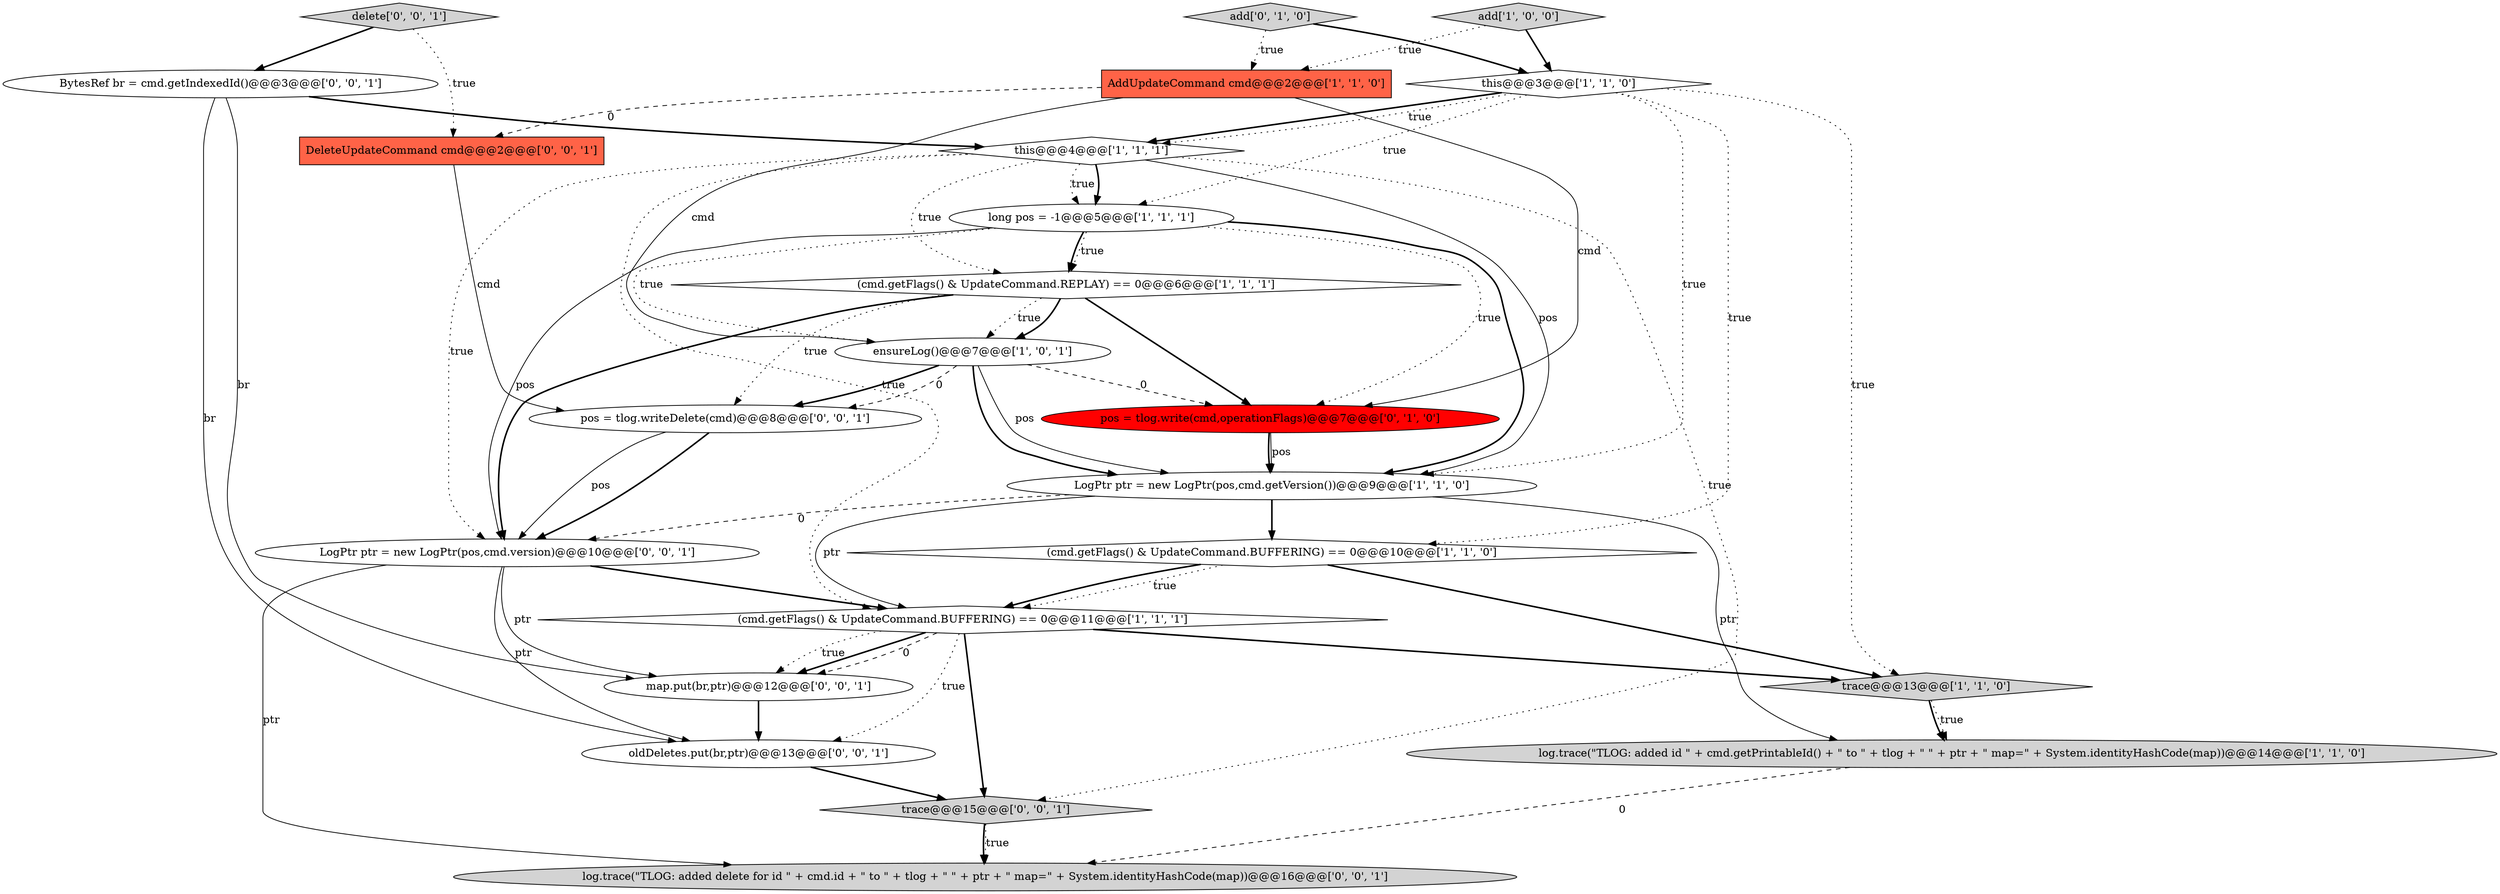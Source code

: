 digraph {
1 [style = filled, label = "ensureLog()@@@7@@@['1', '0', '1']", fillcolor = white, shape = ellipse image = "AAA0AAABBB1BBB"];
18 [style = filled, label = "oldDeletes.put(br,ptr)@@@13@@@['0', '0', '1']", fillcolor = white, shape = ellipse image = "AAA0AAABBB3BBB"];
0 [style = filled, label = "this@@@4@@@['1', '1', '1']", fillcolor = white, shape = diamond image = "AAA0AAABBB1BBB"];
5 [style = filled, label = "add['1', '0', '0']", fillcolor = lightgray, shape = diamond image = "AAA0AAABBB1BBB"];
8 [style = filled, label = "(cmd.getFlags() & UpdateCommand.REPLAY) == 0@@@6@@@['1', '1', '1']", fillcolor = white, shape = diamond image = "AAA0AAABBB1BBB"];
20 [style = filled, label = "map.put(br,ptr)@@@12@@@['0', '0', '1']", fillcolor = white, shape = ellipse image = "AAA0AAABBB3BBB"];
4 [style = filled, label = "trace@@@13@@@['1', '1', '0']", fillcolor = lightgray, shape = diamond image = "AAA0AAABBB1BBB"];
3 [style = filled, label = "(cmd.getFlags() & UpdateCommand.BUFFERING) == 0@@@11@@@['1', '1', '1']", fillcolor = white, shape = diamond image = "AAA0AAABBB1BBB"];
6 [style = filled, label = "long pos = -1@@@5@@@['1', '1', '1']", fillcolor = white, shape = ellipse image = "AAA0AAABBB1BBB"];
16 [style = filled, label = "log.trace(\"TLOG: added delete for id \" + cmd.id + \" to \" + tlog + \" \" + ptr + \" map=\" + System.identityHashCode(map))@@@16@@@['0', '0', '1']", fillcolor = lightgray, shape = ellipse image = "AAA0AAABBB3BBB"];
12 [style = filled, label = "pos = tlog.write(cmd,operationFlags)@@@7@@@['0', '1', '0']", fillcolor = red, shape = ellipse image = "AAA1AAABBB2BBB"];
7 [style = filled, label = "this@@@3@@@['1', '1', '0']", fillcolor = white, shape = diamond image = "AAA0AAABBB1BBB"];
9 [style = filled, label = "AddUpdateCommand cmd@@@2@@@['1', '1', '0']", fillcolor = tomato, shape = box image = "AAA0AAABBB1BBB"];
2 [style = filled, label = "log.trace(\"TLOG: added id \" + cmd.getPrintableId() + \" to \" + tlog + \" \" + ptr + \" map=\" + System.identityHashCode(map))@@@14@@@['1', '1', '0']", fillcolor = lightgray, shape = ellipse image = "AAA0AAABBB1BBB"];
15 [style = filled, label = "LogPtr ptr = new LogPtr(pos,cmd.version)@@@10@@@['0', '0', '1']", fillcolor = white, shape = ellipse image = "AAA0AAABBB3BBB"];
13 [style = filled, label = "add['0', '1', '0']", fillcolor = lightgray, shape = diamond image = "AAA0AAABBB2BBB"];
14 [style = filled, label = "DeleteUpdateCommand cmd@@@2@@@['0', '0', '1']", fillcolor = tomato, shape = box image = "AAA0AAABBB3BBB"];
22 [style = filled, label = "trace@@@15@@@['0', '0', '1']", fillcolor = lightgray, shape = diamond image = "AAA0AAABBB3BBB"];
10 [style = filled, label = "LogPtr ptr = new LogPtr(pos,cmd.getVersion())@@@9@@@['1', '1', '0']", fillcolor = white, shape = ellipse image = "AAA0AAABBB1BBB"];
19 [style = filled, label = "pos = tlog.writeDelete(cmd)@@@8@@@['0', '0', '1']", fillcolor = white, shape = ellipse image = "AAA0AAABBB3BBB"];
21 [style = filled, label = "BytesRef br = cmd.getIndexedId()@@@3@@@['0', '0', '1']", fillcolor = white, shape = ellipse image = "AAA0AAABBB3BBB"];
17 [style = filled, label = "delete['0', '0', '1']", fillcolor = lightgray, shape = diamond image = "AAA0AAABBB3BBB"];
11 [style = filled, label = "(cmd.getFlags() & UpdateCommand.BUFFERING) == 0@@@10@@@['1', '1', '0']", fillcolor = white, shape = diamond image = "AAA0AAABBB1BBB"];
10->15 [style = dashed, label="0"];
7->6 [style = dotted, label="true"];
7->10 [style = dotted, label="true"];
15->16 [style = solid, label="ptr"];
8->15 [style = bold, label=""];
21->0 [style = bold, label=""];
0->6 [style = bold, label=""];
22->16 [style = bold, label=""];
6->15 [style = solid, label="pos"];
0->15 [style = dotted, label="true"];
11->4 [style = bold, label=""];
1->19 [style = dashed, label="0"];
9->1 [style = solid, label="cmd"];
6->1 [style = dotted, label="true"];
17->14 [style = dotted, label="true"];
7->0 [style = bold, label=""];
4->2 [style = bold, label=""];
21->18 [style = solid, label="br"];
7->0 [style = dotted, label="true"];
0->6 [style = dotted, label="true"];
15->3 [style = bold, label=""];
3->22 [style = bold, label=""];
3->4 [style = bold, label=""];
9->12 [style = solid, label="cmd"];
0->22 [style = dotted, label="true"];
10->2 [style = solid, label="ptr"];
0->8 [style = dotted, label="true"];
10->3 [style = solid, label="ptr"];
8->1 [style = dotted, label="true"];
19->15 [style = solid, label="pos"];
8->1 [style = bold, label=""];
20->18 [style = bold, label=""];
1->12 [style = dashed, label="0"];
12->10 [style = bold, label=""];
3->20 [style = bold, label=""];
10->11 [style = bold, label=""];
18->22 [style = bold, label=""];
9->14 [style = dashed, label="0"];
1->10 [style = solid, label="pos"];
7->11 [style = dotted, label="true"];
13->9 [style = dotted, label="true"];
11->3 [style = bold, label=""];
6->8 [style = dotted, label="true"];
13->7 [style = bold, label=""];
0->10 [style = solid, label="pos"];
2->16 [style = dashed, label="0"];
3->18 [style = dotted, label="true"];
22->16 [style = dotted, label="true"];
6->10 [style = bold, label=""];
7->4 [style = dotted, label="true"];
6->8 [style = bold, label=""];
3->20 [style = dashed, label="0"];
15->18 [style = solid, label="ptr"];
8->12 [style = bold, label=""];
5->9 [style = dotted, label="true"];
5->7 [style = bold, label=""];
14->19 [style = solid, label="cmd"];
6->12 [style = dotted, label="true"];
0->3 [style = dotted, label="true"];
19->15 [style = bold, label=""];
1->19 [style = bold, label=""];
11->3 [style = dotted, label="true"];
1->10 [style = bold, label=""];
17->21 [style = bold, label=""];
4->2 [style = dotted, label="true"];
12->10 [style = solid, label="pos"];
8->19 [style = dotted, label="true"];
3->20 [style = dotted, label="true"];
15->20 [style = solid, label="ptr"];
21->20 [style = solid, label="br"];
}
